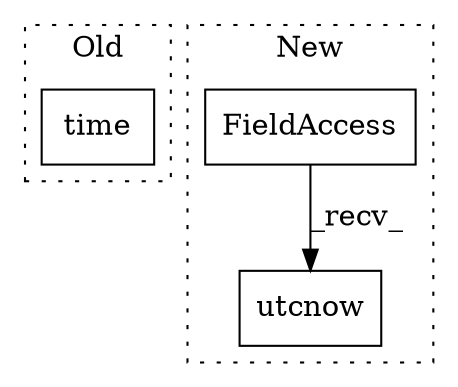 digraph G {
subgraph cluster0 {
1 [label="time" a="32" s="4455" l="6" shape="box"];
label = "Old";
style="dotted";
}
subgraph cluster1 {
2 [label="utcnow" a="32" s="5650" l="8" shape="box"];
3 [label="FieldAccess" a="22" s="5632" l="17" shape="box"];
label = "New";
style="dotted";
}
3 -> 2 [label="_recv_"];
}